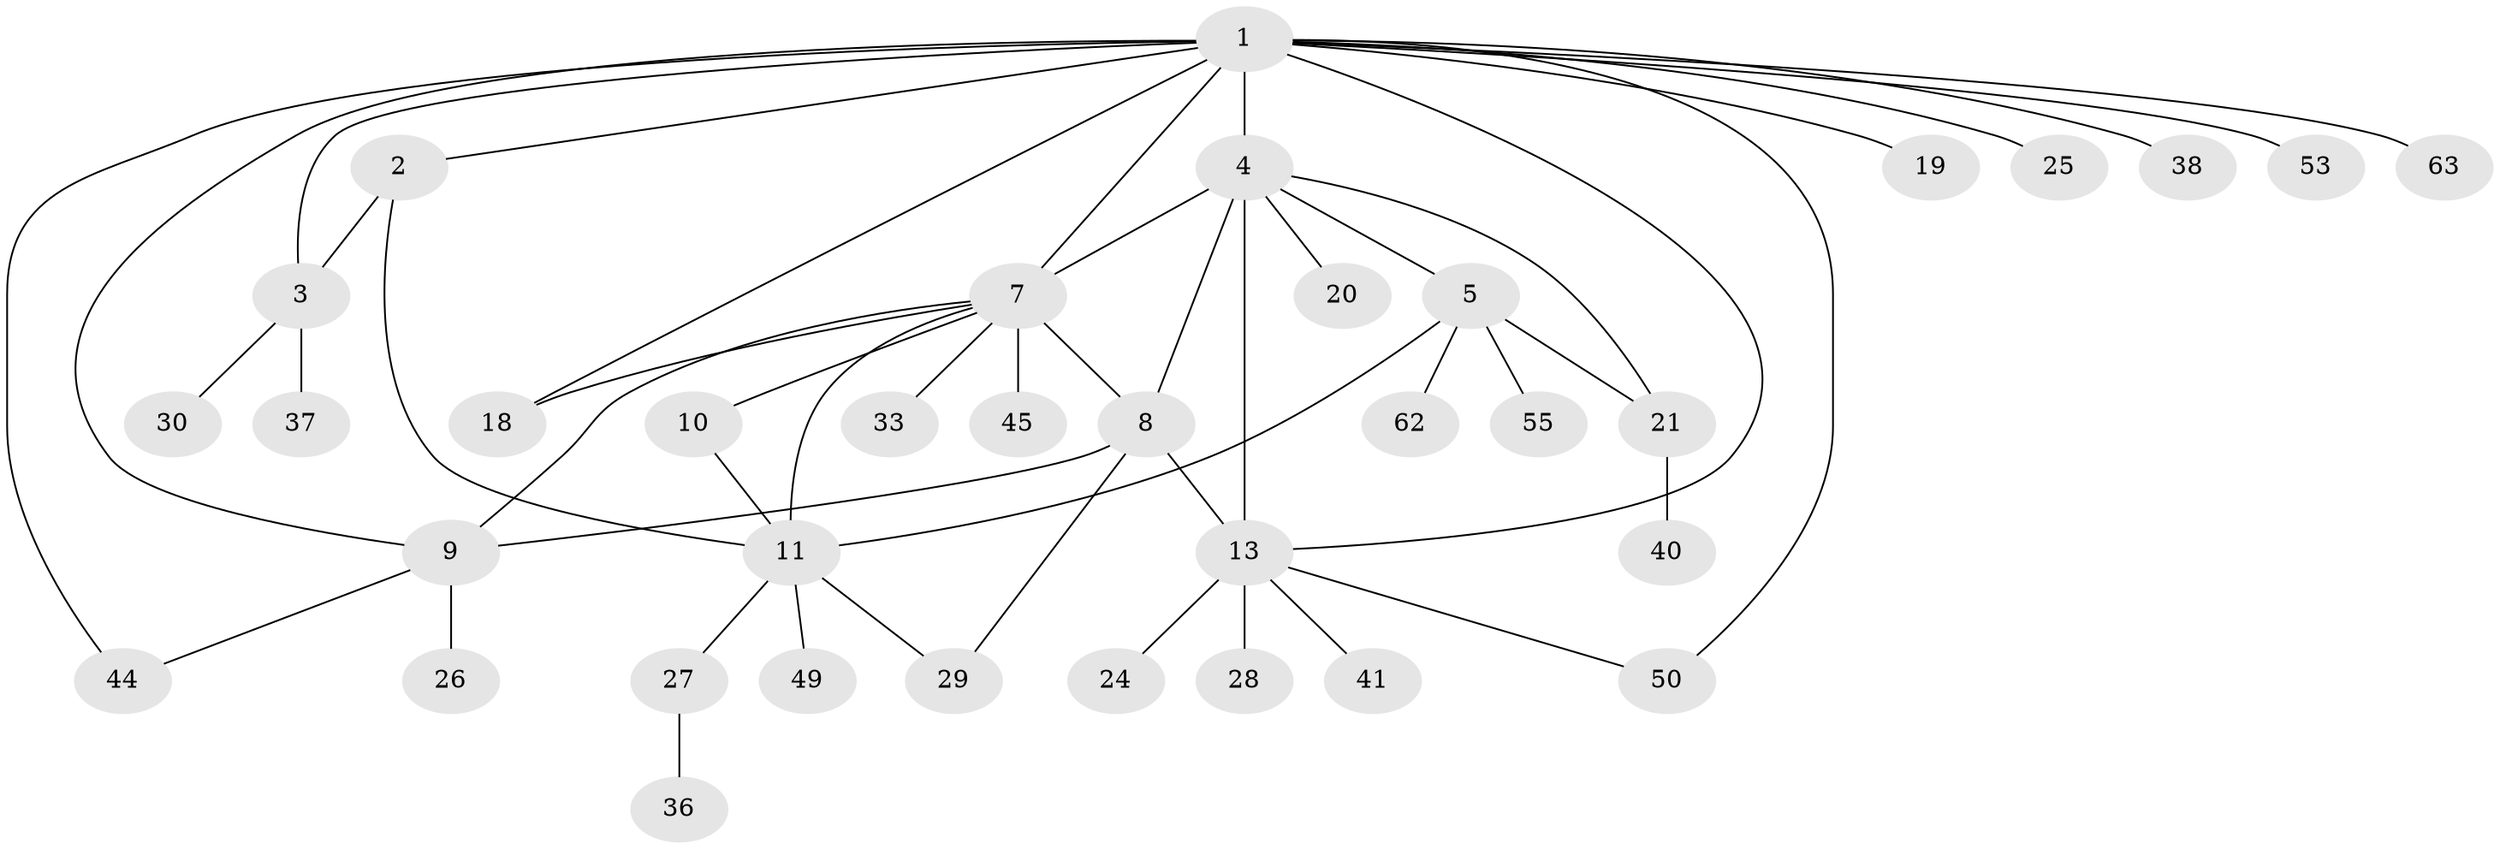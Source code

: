 // original degree distribution, {15: 0.013888888888888888, 3: 0.09722222222222222, 4: 0.013888888888888888, 5: 0.05555555555555555, 6: 0.013888888888888888, 7: 0.05555555555555555, 9: 0.013888888888888888, 8: 0.013888888888888888, 1: 0.4861111111111111, 2: 0.2361111111111111}
// Generated by graph-tools (version 1.1) at 2025/15/03/09/25 04:15:46]
// undirected, 36 vertices, 50 edges
graph export_dot {
graph [start="1"]
  node [color=gray90,style=filled];
  1;
  2;
  3;
  4 [super="+16+6+52"];
  5;
  7 [super="+12+60+47+46"];
  8;
  9 [super="+42+31+35+22+39"];
  10 [super="+17"];
  11;
  13 [super="+32+15+23+58+43"];
  18 [super="+57"];
  19;
  20;
  21 [super="+34"];
  24;
  25;
  26;
  27;
  28 [super="+70"];
  29;
  30;
  33;
  36 [super="+71"];
  37;
  38;
  40;
  41;
  44 [super="+54"];
  45;
  49;
  50 [super="+51"];
  53;
  55;
  62;
  63;
  1 -- 2;
  1 -- 3;
  1 -- 9;
  1 -- 13;
  1 -- 19;
  1 -- 25;
  1 -- 38;
  1 -- 44;
  1 -- 50;
  1 -- 53;
  1 -- 63;
  1 -- 18;
  1 -- 4;
  1 -- 7 [weight=2];
  2 -- 3;
  2 -- 11;
  3 -- 30;
  3 -- 37;
  4 -- 5 [weight=2];
  4 -- 20;
  4 -- 21;
  4 -- 7 [weight=2];
  4 -- 8;
  4 -- 13 [weight=2];
  5 -- 11;
  5 -- 21;
  5 -- 55;
  5 -- 62;
  7 -- 8;
  7 -- 9;
  7 -- 33;
  7 -- 18;
  7 -- 10;
  7 -- 11;
  7 -- 45;
  8 -- 9;
  8 -- 29;
  8 -- 13;
  9 -- 26;
  9 -- 44;
  10 -- 11;
  11 -- 27;
  11 -- 29;
  11 -- 49;
  13 -- 24;
  13 -- 50;
  13 -- 28;
  13 -- 41;
  21 -- 40;
  27 -- 36;
}
